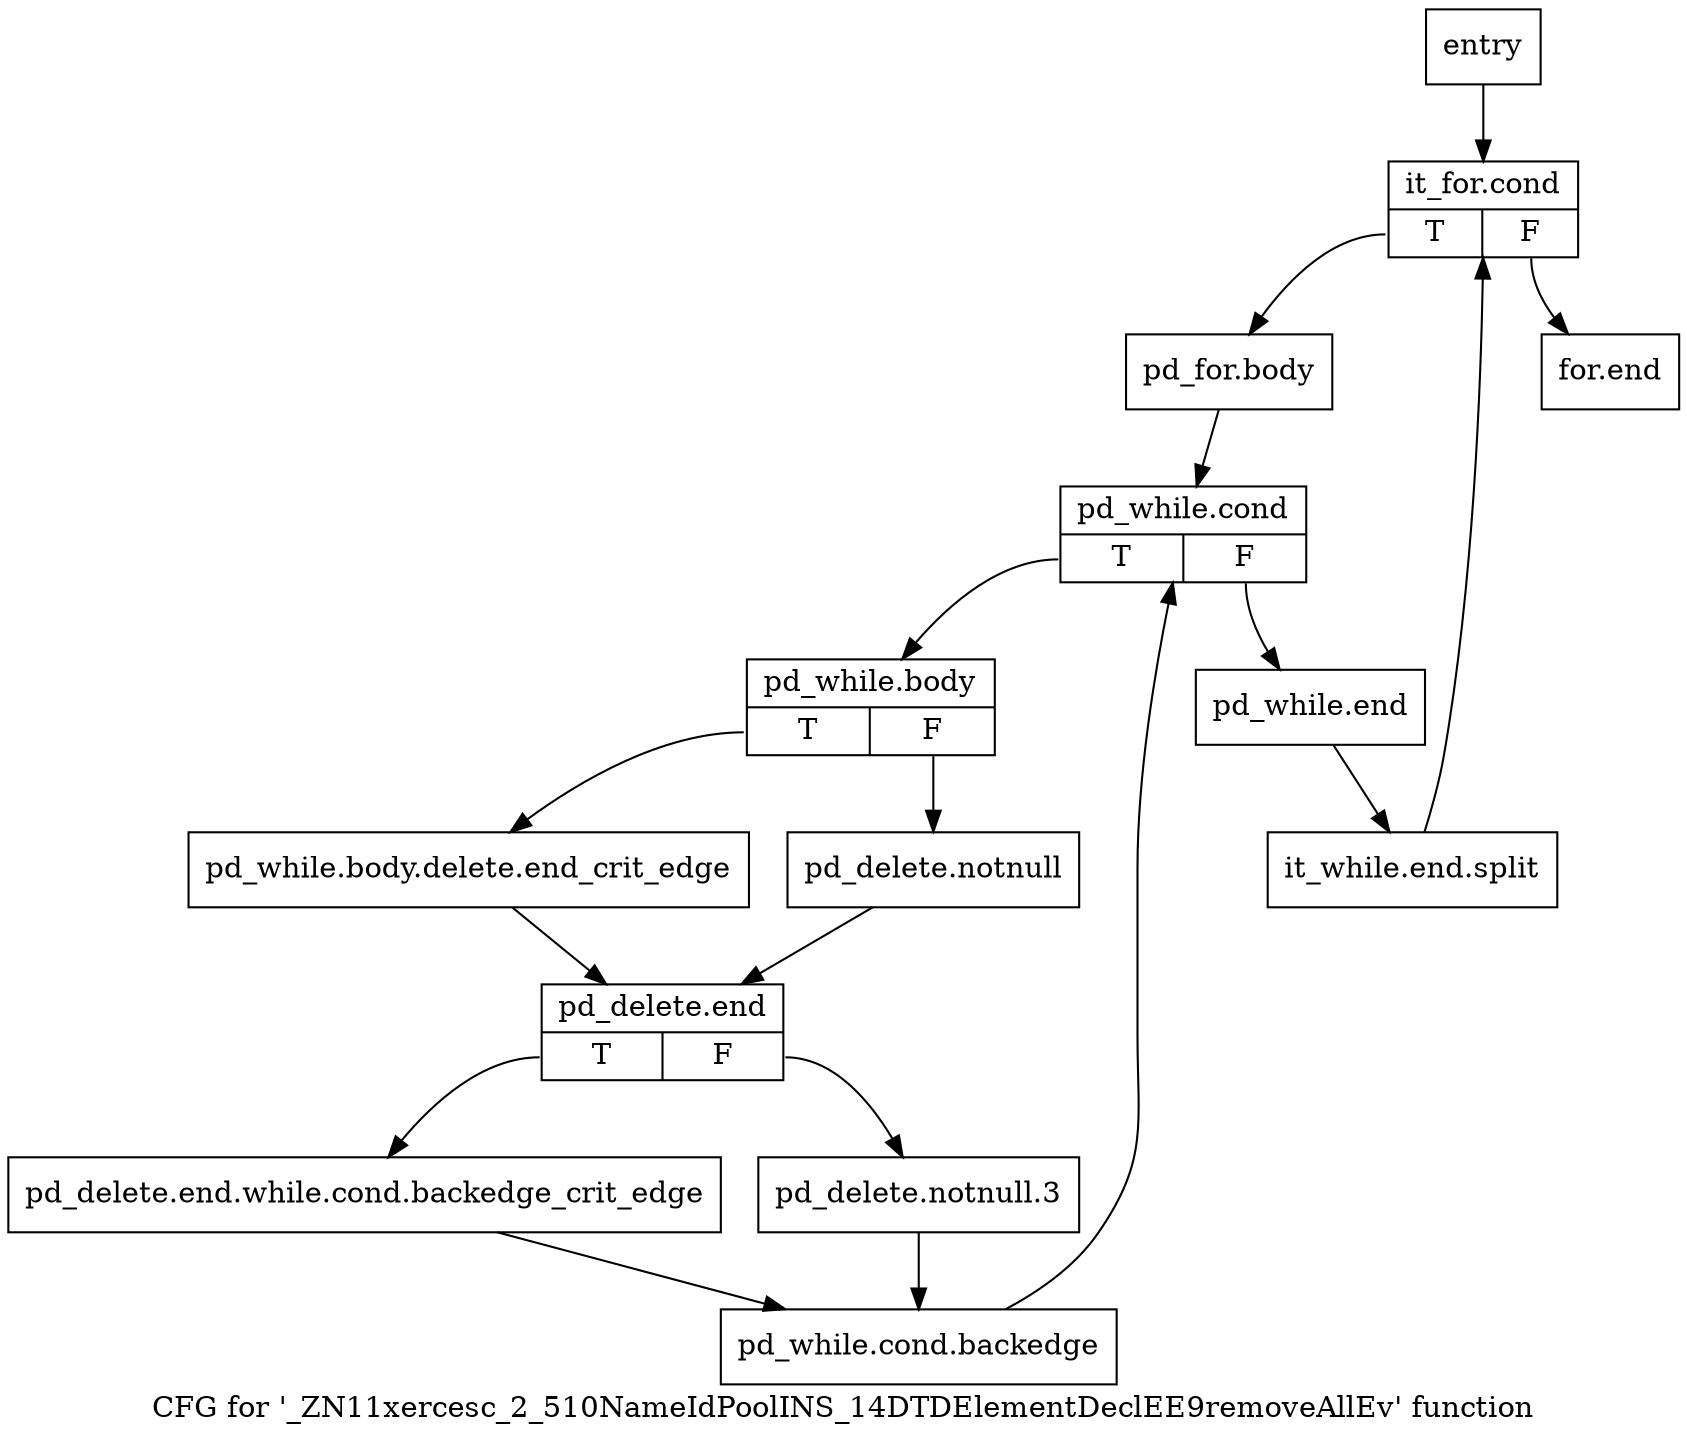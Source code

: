 digraph "CFG for '_ZN11xercesc_2_510NameIdPoolINS_14DTDElementDeclEE9removeAllEv' function" {
	label="CFG for '_ZN11xercesc_2_510NameIdPoolINS_14DTDElementDeclEE9removeAllEv' function";

	Node0x27dc5e0 [shape=record,label="{entry}"];
	Node0x27dc5e0 -> Node0x27dc630;
	Node0x27dc630 [shape=record,label="{it_for.cond|{<s0>T|<s1>F}}"];
	Node0x27dc630:s0 -> Node0x27dc680;
	Node0x27dc630:s1 -> Node0x27dc9a0;
	Node0x27dc680 [shape=record,label="{pd_for.body}"];
	Node0x27dc680 -> Node0x27dc6d0;
	Node0x27dc6d0 [shape=record,label="{pd_while.cond|{<s0>T|<s1>F}}"];
	Node0x27dc6d0:s0 -> Node0x27dc720;
	Node0x27dc6d0:s1 -> Node0x27dc950;
	Node0x27dc720 [shape=record,label="{pd_while.body|{<s0>T|<s1>F}}"];
	Node0x27dc720:s0 -> Node0x27dc770;
	Node0x27dc720:s1 -> Node0x27dc7c0;
	Node0x27dc770 [shape=record,label="{pd_while.body.delete.end_crit_edge}"];
	Node0x27dc770 -> Node0x27dc810;
	Node0x27dc7c0 [shape=record,label="{pd_delete.notnull}"];
	Node0x27dc7c0 -> Node0x27dc810;
	Node0x27dc810 [shape=record,label="{pd_delete.end|{<s0>T|<s1>F}}"];
	Node0x27dc810:s0 -> Node0x27dc860;
	Node0x27dc810:s1 -> Node0x27dc8b0;
	Node0x27dc860 [shape=record,label="{pd_delete.end.while.cond.backedge_crit_edge}"];
	Node0x27dc860 -> Node0x27dc900;
	Node0x27dc8b0 [shape=record,label="{pd_delete.notnull.3}"];
	Node0x27dc8b0 -> Node0x27dc900;
	Node0x27dc900 [shape=record,label="{pd_while.cond.backedge}"];
	Node0x27dc900 -> Node0x27dc6d0;
	Node0x27dc950 [shape=record,label="{pd_while.end}"];
	Node0x27dc950 -> Node0xa470460;
	Node0xa470460 [shape=record,label="{it_while.end.split}"];
	Node0xa470460 -> Node0x27dc630;
	Node0x27dc9a0 [shape=record,label="{for.end}"];
}

